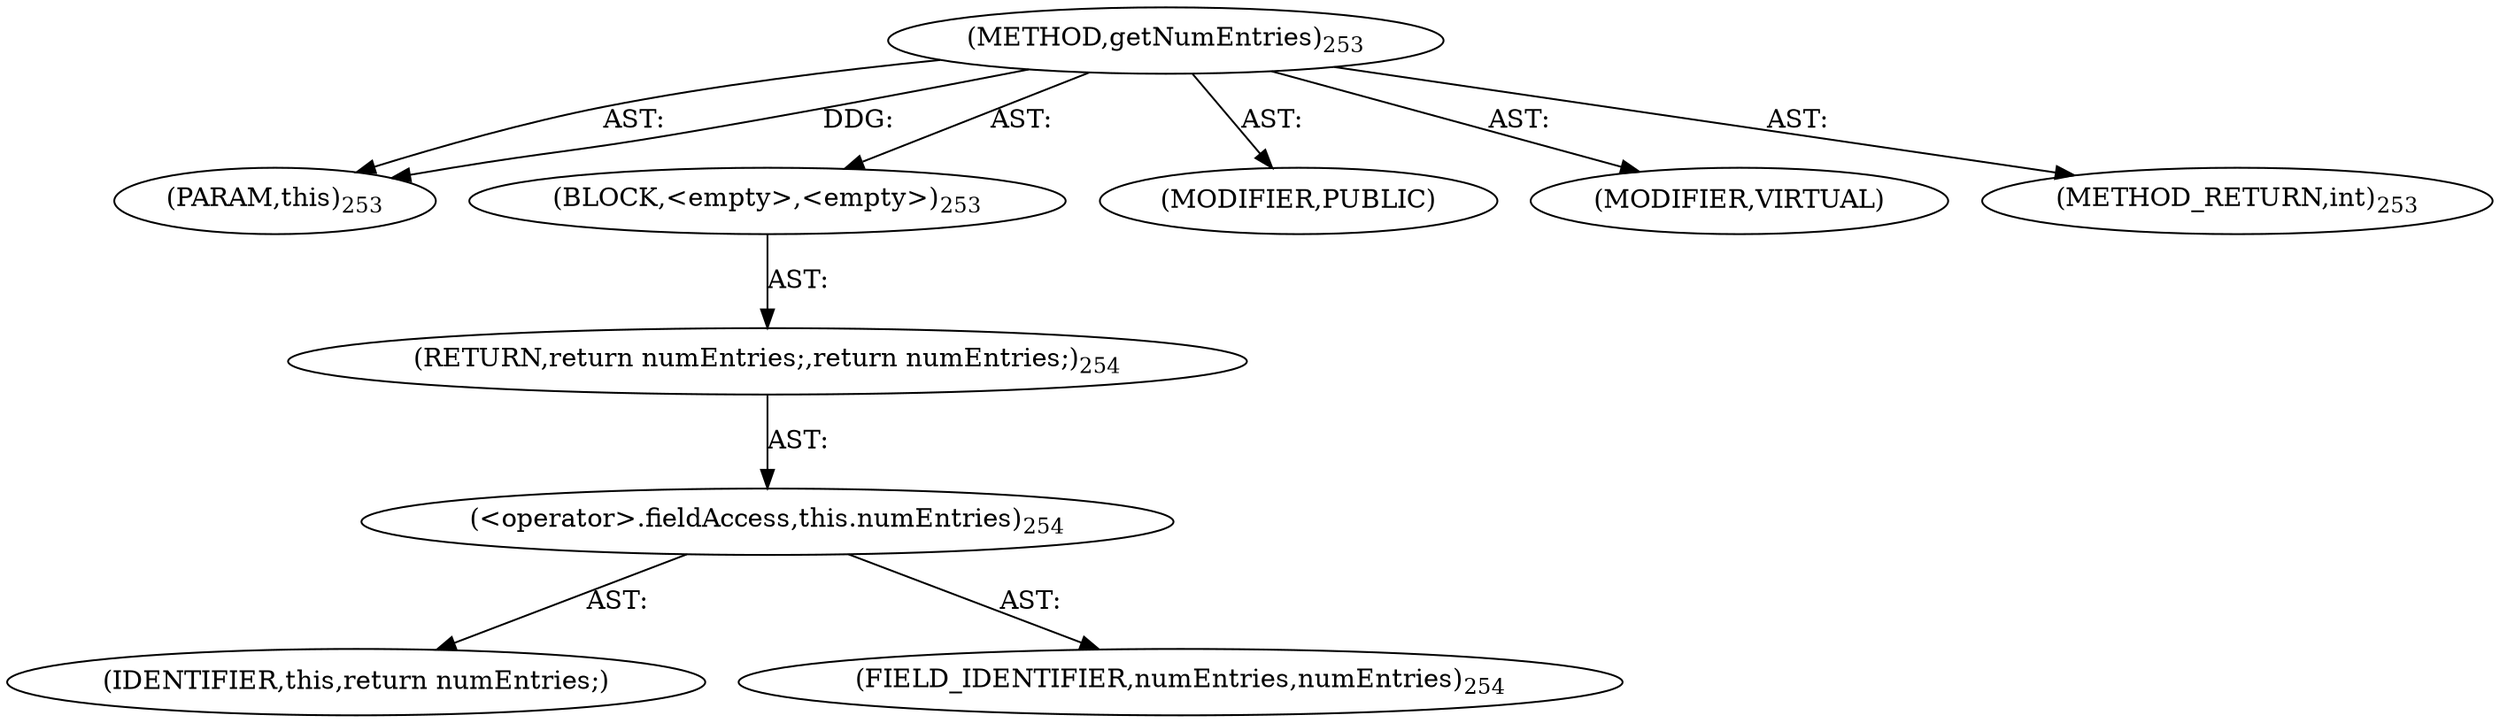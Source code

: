 digraph "getNumEntries" {  
"111669149702" [label = <(METHOD,getNumEntries)<SUB>253</SUB>> ]
"115964117002" [label = <(PARAM,this)<SUB>253</SUB>> ]
"25769803795" [label = <(BLOCK,&lt;empty&gt;,&lt;empty&gt;)<SUB>253</SUB>> ]
"146028888067" [label = <(RETURN,return numEntries;,return numEntries;)<SUB>254</SUB>> ]
"30064771135" [label = <(&lt;operator&gt;.fieldAccess,this.numEntries)<SUB>254</SUB>> ]
"68719476777" [label = <(IDENTIFIER,this,return numEntries;)> ]
"55834574865" [label = <(FIELD_IDENTIFIER,numEntries,numEntries)<SUB>254</SUB>> ]
"133143986214" [label = <(MODIFIER,PUBLIC)> ]
"133143986215" [label = <(MODIFIER,VIRTUAL)> ]
"128849018886" [label = <(METHOD_RETURN,int)<SUB>253</SUB>> ]
  "111669149702" -> "115964117002"  [ label = "AST: "] 
  "111669149702" -> "25769803795"  [ label = "AST: "] 
  "111669149702" -> "133143986214"  [ label = "AST: "] 
  "111669149702" -> "133143986215"  [ label = "AST: "] 
  "111669149702" -> "128849018886"  [ label = "AST: "] 
  "25769803795" -> "146028888067"  [ label = "AST: "] 
  "146028888067" -> "30064771135"  [ label = "AST: "] 
  "30064771135" -> "68719476777"  [ label = "AST: "] 
  "30064771135" -> "55834574865"  [ label = "AST: "] 
  "111669149702" -> "115964117002"  [ label = "DDG: "] 
}

